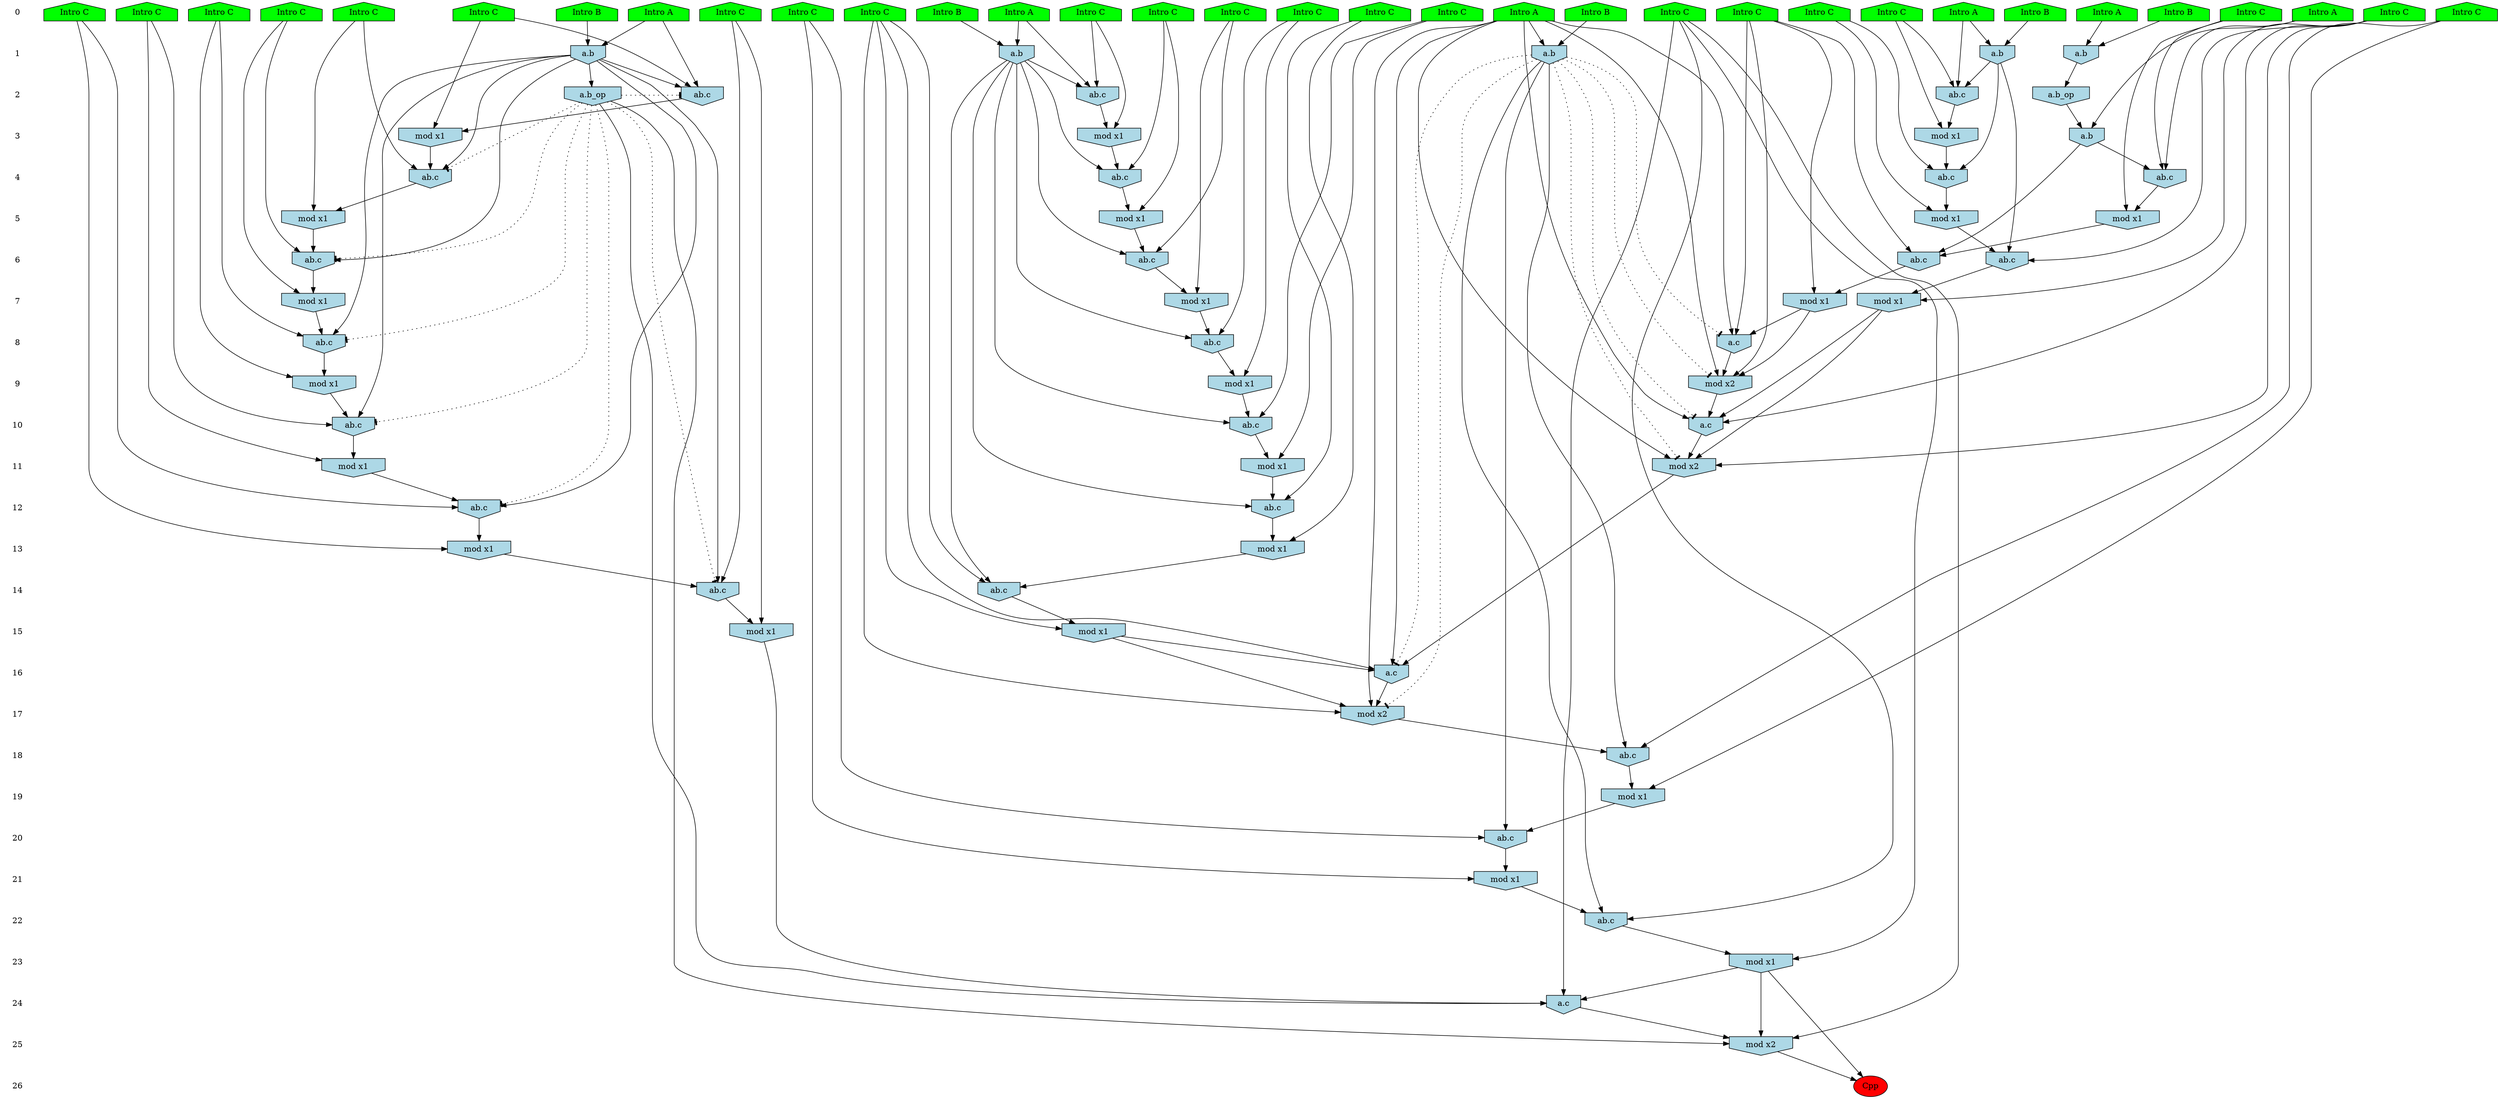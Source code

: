 /* Compression of 1 causal flows obtained in average at 2.067046E+01 t.u */
/* Compressed causal flows were: [3857] */
digraph G{
 ranksep=.5 ; 
{ rank = same ; "0" [shape=plaintext] ; node_1 [label ="Intro A", shape=house, style=filled, fillcolor=green] ;
node_2 [label ="Intro B", shape=house, style=filled, fillcolor=green] ;
node_3 [label ="Intro B", shape=house, style=filled, fillcolor=green] ;
node_4 [label ="Intro A", shape=house, style=filled, fillcolor=green] ;
node_5 [label ="Intro A", shape=house, style=filled, fillcolor=green] ;
node_6 [label ="Intro A", shape=house, style=filled, fillcolor=green] ;
node_7 [label ="Intro A", shape=house, style=filled, fillcolor=green] ;
node_8 [label ="Intro B", shape=house, style=filled, fillcolor=green] ;
node_9 [label ="Intro A", shape=house, style=filled, fillcolor=green] ;
node_10 [label ="Intro B", shape=house, style=filled, fillcolor=green] ;
node_11 [label ="Intro B", shape=house, style=filled, fillcolor=green] ;
node_12 [label ="Intro C", shape=house, style=filled, fillcolor=green] ;
node_13 [label ="Intro C", shape=house, style=filled, fillcolor=green] ;
node_14 [label ="Intro C", shape=house, style=filled, fillcolor=green] ;
node_15 [label ="Intro C", shape=house, style=filled, fillcolor=green] ;
node_16 [label ="Intro C", shape=house, style=filled, fillcolor=green] ;
node_17 [label ="Intro C", shape=house, style=filled, fillcolor=green] ;
node_18 [label ="Intro C", shape=house, style=filled, fillcolor=green] ;
node_19 [label ="Intro C", shape=house, style=filled, fillcolor=green] ;
node_20 [label ="Intro C", shape=house, style=filled, fillcolor=green] ;
node_21 [label ="Intro C", shape=house, style=filled, fillcolor=green] ;
node_22 [label ="Intro C", shape=house, style=filled, fillcolor=green] ;
node_23 [label ="Intro C", shape=house, style=filled, fillcolor=green] ;
node_24 [label ="Intro C", shape=house, style=filled, fillcolor=green] ;
node_25 [label ="Intro C", shape=house, style=filled, fillcolor=green] ;
node_26 [label ="Intro C", shape=house, style=filled, fillcolor=green] ;
node_27 [label ="Intro C", shape=house, style=filled, fillcolor=green] ;
node_28 [label ="Intro C", shape=house, style=filled, fillcolor=green] ;
node_29 [label ="Intro C", shape=house, style=filled, fillcolor=green] ;
node_30 [label ="Intro C", shape=house, style=filled, fillcolor=green] ;
node_31 [label ="Intro C", shape=house, style=filled, fillcolor=green] ;
node_32 [label ="Intro C", shape=house, style=filled, fillcolor=green] ;
node_33 [label ="Intro C", shape=house, style=filled, fillcolor=green] ;
}
{ rank = same ; "1" [shape=plaintext] ; node_34 [label="a.b", shape=invhouse, style=filled, fillcolor = lightblue] ;
node_35 [label="a.b", shape=invhouse, style=filled, fillcolor = lightblue] ;
node_36 [label="a.b", shape=invhouse, style=filled, fillcolor = lightblue] ;
node_37 [label="a.b", shape=invhouse, style=filled, fillcolor = lightblue] ;
node_84 [label="a.b", shape=invhouse, style=filled, fillcolor = lightblue] ;
}
{ rank = same ; "2" [shape=plaintext] ; node_38 [label="ab.c", shape=invhouse, style=filled, fillcolor = lightblue] ;
node_39 [label="ab.c", shape=invhouse, style=filled, fillcolor = lightblue] ;
node_40 [label="ab.c", shape=invhouse, style=filled, fillcolor = lightblue] ;
node_44 [label="a.b_op", shape=invhouse, style=filled, fillcolor = lightblue] ;
node_83 [label="a.b_op", shape=invhouse, style=filled, fillcolor = lightblue] ;
}
{ rank = same ; "3" [shape=plaintext] ; node_41 [label="mod x1", shape=invhouse, style=filled, fillcolor = lightblue] ;
node_42 [label="mod x1", shape=invhouse, style=filled, fillcolor = lightblue] ;
node_43 [label="mod x1", shape=invhouse, style=filled, fillcolor = lightblue] ;
node_52 [label="a.b", shape=invhouse, style=filled, fillcolor = lightblue] ;
}
{ rank = same ; "4" [shape=plaintext] ; node_45 [label="ab.c", shape=invhouse, style=filled, fillcolor = lightblue] ;
node_46 [label="ab.c", shape=invhouse, style=filled, fillcolor = lightblue] ;
node_47 [label="ab.c", shape=invhouse, style=filled, fillcolor = lightblue] ;
node_55 [label="ab.c", shape=invhouse, style=filled, fillcolor = lightblue] ;
}
{ rank = same ; "5" [shape=plaintext] ; node_48 [label="mod x1", shape=invhouse, style=filled, fillcolor = lightblue] ;
node_49 [label="mod x1", shape=invhouse, style=filled, fillcolor = lightblue] ;
node_51 [label="mod x1", shape=invhouse, style=filled, fillcolor = lightblue] ;
node_56 [label="mod x1", shape=invhouse, style=filled, fillcolor = lightblue] ;
}
{ rank = same ; "6" [shape=plaintext] ; node_50 [label="ab.c", shape=invhouse, style=filled, fillcolor = lightblue] ;
node_54 [label="ab.c", shape=invhouse, style=filled, fillcolor = lightblue] ;
node_58 [label="ab.c", shape=invhouse, style=filled, fillcolor = lightblue] ;
node_61 [label="ab.c", shape=invhouse, style=filled, fillcolor = lightblue] ;
}
{ rank = same ; "7" [shape=plaintext] ; node_53 [label="mod x1", shape=invhouse, style=filled, fillcolor = lightblue] ;
node_57 [label="mod x1", shape=invhouse, style=filled, fillcolor = lightblue] ;
node_62 [label="mod x1", shape=invhouse, style=filled, fillcolor = lightblue] ;
node_63 [label="mod x1", shape=invhouse, style=filled, fillcolor = lightblue] ;
}
{ rank = same ; "8" [shape=plaintext] ; node_59 [label="ab.c", shape=invhouse, style=filled, fillcolor = lightblue] ;
node_64 [label="ab.c", shape=invhouse, style=filled, fillcolor = lightblue] ;
node_65 [label="a.c", shape=invhouse, style=filled, fillcolor = lightblue] ;
}
{ rank = same ; "9" [shape=plaintext] ; node_60 [label="mod x1", shape=invhouse, style=filled, fillcolor = lightblue] ;
node_66 [label="mod x1", shape=invhouse, style=filled, fillcolor = lightblue] ;
node_72 [label="mod x2", shape=invhouse, style=filled, fillcolor = lightblue] ;
}
{ rank = same ; "10" [shape=plaintext] ; node_67 [label="ab.c", shape=invhouse, style=filled, fillcolor = lightblue] ;
node_68 [label="ab.c", shape=invhouse, style=filled, fillcolor = lightblue] ;
node_73 [label="a.c", shape=invhouse, style=filled, fillcolor = lightblue] ;
}
{ rank = same ; "11" [shape=plaintext] ; node_69 [label="mod x1", shape=invhouse, style=filled, fillcolor = lightblue] ;
node_70 [label="mod x1", shape=invhouse, style=filled, fillcolor = lightblue] ;
node_77 [label="mod x2", shape=invhouse, style=filled, fillcolor = lightblue] ;
}
{ rank = same ; "12" [shape=plaintext] ; node_71 [label="ab.c", shape=invhouse, style=filled, fillcolor = lightblue] ;
node_74 [label="ab.c", shape=invhouse, style=filled, fillcolor = lightblue] ;
}
{ rank = same ; "13" [shape=plaintext] ; node_75 [label="mod x1", shape=invhouse, style=filled, fillcolor = lightblue] ;
node_79 [label="mod x1", shape=invhouse, style=filled, fillcolor = lightblue] ;
}
{ rank = same ; "14" [shape=plaintext] ; node_76 [label="ab.c", shape=invhouse, style=filled, fillcolor = lightblue] ;
node_82 [label="ab.c", shape=invhouse, style=filled, fillcolor = lightblue] ;
}
{ rank = same ; "15" [shape=plaintext] ; node_78 [label="mod x1", shape=invhouse, style=filled, fillcolor = lightblue] ;
node_90 [label="mod x1", shape=invhouse, style=filled, fillcolor = lightblue] ;
}
{ rank = same ; "16" [shape=plaintext] ; node_80 [label="a.c", shape=invhouse, style=filled, fillcolor = lightblue] ;
}
{ rank = same ; "17" [shape=plaintext] ; node_81 [label="mod x2", shape=invhouse, style=filled, fillcolor = lightblue] ;
}
{ rank = same ; "18" [shape=plaintext] ; node_85 [label="ab.c", shape=invhouse, style=filled, fillcolor = lightblue] ;
}
{ rank = same ; "19" [shape=plaintext] ; node_86 [label="mod x1", shape=invhouse, style=filled, fillcolor = lightblue] ;
}
{ rank = same ; "20" [shape=plaintext] ; node_87 [label="ab.c", shape=invhouse, style=filled, fillcolor = lightblue] ;
}
{ rank = same ; "21" [shape=plaintext] ; node_88 [label="mod x1", shape=invhouse, style=filled, fillcolor = lightblue] ;
}
{ rank = same ; "22" [shape=plaintext] ; node_89 [label="ab.c", shape=invhouse, style=filled, fillcolor = lightblue] ;
}
{ rank = same ; "23" [shape=plaintext] ; node_91 [label="mod x1", shape=invhouse, style=filled, fillcolor = lightblue] ;
}
{ rank = same ; "24" [shape=plaintext] ; node_92 [label="a.c", shape=invhouse, style=filled, fillcolor = lightblue] ;
}
{ rank = same ; "25" [shape=plaintext] ; node_93 [label="mod x2", shape=invhouse, style=filled, fillcolor = lightblue] ;
}
{ rank = same ; "26" [shape=plaintext] ; node_94 [label ="Cpp", style=filled, fillcolor=red] ;
}
"0" -> "1" [style="invis"]; 
"1" -> "2" [style="invis"]; 
"2" -> "3" [style="invis"]; 
"3" -> "4" [style="invis"]; 
"4" -> "5" [style="invis"]; 
"5" -> "6" [style="invis"]; 
"6" -> "7" [style="invis"]; 
"7" -> "8" [style="invis"]; 
"8" -> "9" [style="invis"]; 
"9" -> "10" [style="invis"]; 
"10" -> "11" [style="invis"]; 
"11" -> "12" [style="invis"]; 
"12" -> "13" [style="invis"]; 
"13" -> "14" [style="invis"]; 
"14" -> "15" [style="invis"]; 
"15" -> "16" [style="invis"]; 
"16" -> "17" [style="invis"]; 
"17" -> "18" [style="invis"]; 
"18" -> "19" [style="invis"]; 
"19" -> "20" [style="invis"]; 
"20" -> "21" [style="invis"]; 
"21" -> "22" [style="invis"]; 
"22" -> "23" [style="invis"]; 
"23" -> "24" [style="invis"]; 
"24" -> "25" [style="invis"]; 
"25" -> "26" [style="invis"]; 
node_3 -> node_34
node_5 -> node_34
node_7 -> node_35
node_10 -> node_35
node_6 -> node_36
node_11 -> node_36
node_8 -> node_37
node_9 -> node_37
node_6 -> node_38
node_26 -> node_38
node_36 -> node_38
node_9 -> node_39
node_27 -> node_39
node_37 -> node_39
node_7 -> node_40
node_23 -> node_40
node_35 -> node_40
node_23 -> node_41
node_40 -> node_41
node_27 -> node_42
node_39 -> node_42
node_26 -> node_43
node_38 -> node_43
node_34 -> node_44
node_33 -> node_45
node_35 -> node_45
node_41 -> node_45
node_13 -> node_46
node_36 -> node_46
node_43 -> node_46
node_15 -> node_47
node_37 -> node_47
node_42 -> node_47
node_33 -> node_48
node_45 -> node_48
node_13 -> node_49
node_46 -> node_49
node_22 -> node_50
node_35 -> node_50
node_48 -> node_50
node_15 -> node_51
node_47 -> node_51
node_1 -> node_52
node_44 -> node_52
node_22 -> node_53
node_50 -> node_53
node_29 -> node_54
node_37 -> node_54
node_51 -> node_54
node_1 -> node_55
node_25 -> node_55
node_52 -> node_55
node_25 -> node_56
node_55 -> node_56
node_29 -> node_57
node_54 -> node_57
node_16 -> node_58
node_36 -> node_58
node_49 -> node_58
node_19 -> node_59
node_37 -> node_59
node_57 -> node_59
node_19 -> node_60
node_59 -> node_60
node_14 -> node_61
node_52 -> node_61
node_56 -> node_61
node_16 -> node_62
node_58 -> node_62
node_14 -> node_63
node_61 -> node_63
node_17 -> node_64
node_36 -> node_64
node_62 -> node_64
node_4 -> node_65
node_14 -> node_65
node_63 -> node_65
node_17 -> node_66
node_64 -> node_66
node_28 -> node_67
node_37 -> node_67
node_60 -> node_67
node_21 -> node_68
node_36 -> node_68
node_66 -> node_68
node_21 -> node_69
node_68 -> node_69
node_28 -> node_70
node_67 -> node_70
node_31 -> node_71
node_37 -> node_71
node_70 -> node_71
node_4 -> node_72
node_14 -> node_72
node_63 -> node_72
node_65 -> node_72
node_4 -> node_73
node_22 -> node_73
node_53 -> node_73
node_72 -> node_73
node_18 -> node_74
node_36 -> node_74
node_69 -> node_74
node_18 -> node_75
node_74 -> node_75
node_24 -> node_76
node_36 -> node_76
node_75 -> node_76
node_4 -> node_77
node_22 -> node_77
node_53 -> node_77
node_73 -> node_77
node_24 -> node_78
node_76 -> node_78
node_31 -> node_79
node_71 -> node_79
node_4 -> node_80
node_24 -> node_80
node_77 -> node_80
node_78 -> node_80
node_4 -> node_81
node_24 -> node_81
node_78 -> node_81
node_80 -> node_81
node_20 -> node_82
node_37 -> node_82
node_79 -> node_82
node_37 -> node_83
node_2 -> node_84
node_4 -> node_84
node_32 -> node_85
node_81 -> node_85
node_84 -> node_85
node_32 -> node_86
node_85 -> node_86
node_12 -> node_87
node_84 -> node_87
node_86 -> node_87
node_12 -> node_88
node_87 -> node_88
node_30 -> node_89
node_84 -> node_89
node_88 -> node_89
node_20 -> node_90
node_82 -> node_90
node_30 -> node_91
node_89 -> node_91
node_30 -> node_92
node_83 -> node_92
node_90 -> node_92
node_91 -> node_92
node_30 -> node_93
node_83 -> node_93
node_91 -> node_93
node_92 -> node_93
node_91 -> node_94
node_93 -> node_94
node_83 -> node_67 [style=dotted, arrowhead = tee] 
node_83 -> node_71 [style=dotted, arrowhead = tee] 
node_83 -> node_82 [style=dotted, arrowhead = tee] 
node_83 -> node_59 [style=dotted, arrowhead = tee] 
node_83 -> node_54 [style=dotted, arrowhead = tee] 
node_83 -> node_47 [style=dotted, arrowhead = tee] 
node_83 -> node_39 [style=dotted, arrowhead = tee] 
node_84 -> node_81 [style=dotted, arrowhead = tee] 
node_84 -> node_80 [style=dotted, arrowhead = tee] 
node_84 -> node_77 [style=dotted, arrowhead = tee] 
node_84 -> node_73 [style=dotted, arrowhead = tee] 
node_84 -> node_72 [style=dotted, arrowhead = tee] 
node_84 -> node_65 [style=dotted, arrowhead = tee] 
}
/*
 Dot generation time: 0.000403
*/